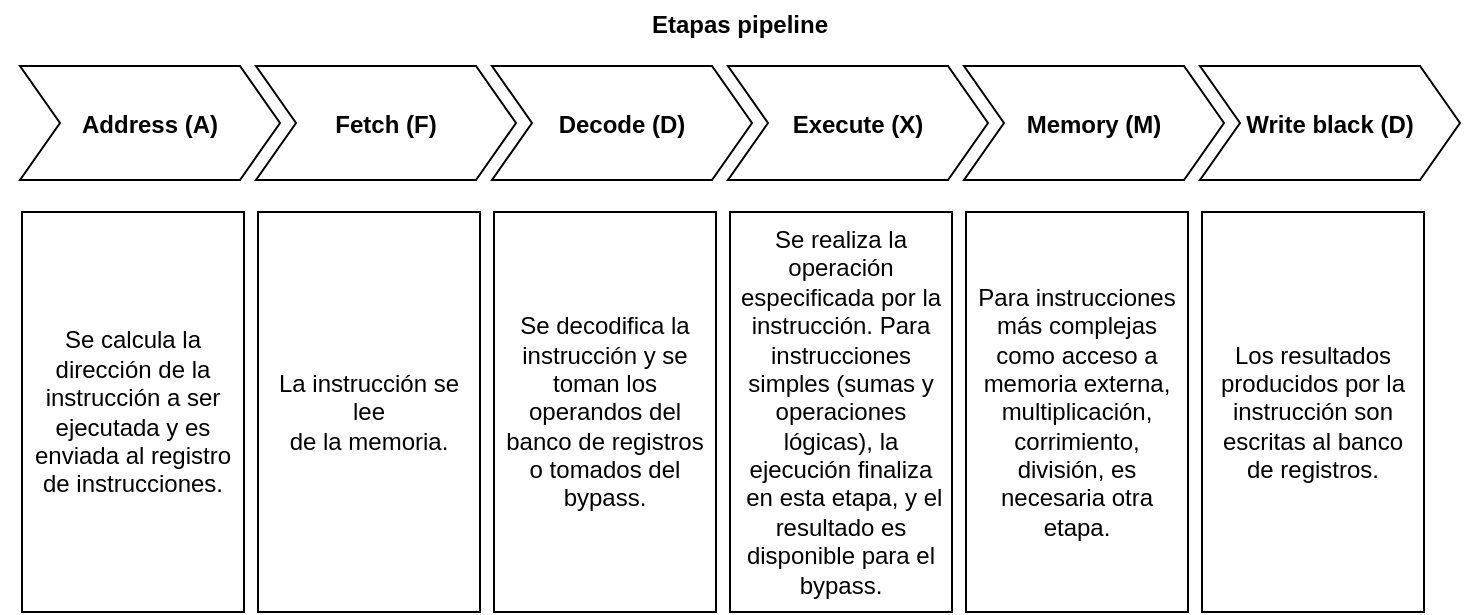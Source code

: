 <mxfile version="15.4.1" type="device"><diagram id="m-XKu1Pl4uSB1f5P7QpR" name="Page-1"><mxGraphModel dx="868" dy="486" grid="0" gridSize="10" guides="1" tooltips="1" connect="1" arrows="1" fold="1" page="1" pageScale="1" pageWidth="827" pageHeight="1169" math="0" shadow="0"><root><mxCell id="0"/><mxCell id="1" parent="0"/><mxCell id="_TXcUXuj2erI_TJrbGnY-1" value="Etapas pipeline" style="swimlane;childLayout=stackLayout;horizontal=1;horizontalStack=1;resizeParent=1;resizeParentMax=0;resizeLast=0;collapsible=0;stackBorder=10;stackSpacing=-12;resizable=1;align=center;points=[];fontFamily=Helvetica;fontSize=12;strokeColor=none;" vertex="1" parent="1"><mxGeometry x="40" y="90" width="740" height="100" as="geometry"/></mxCell><mxCell id="_TXcUXuj2erI_TJrbGnY-2" value="Address (A)" style="shape=step;perimeter=stepPerimeter;fixedSize=1;points=[];gradientDirection=east;fontStyle=1;fontFamily=Helvetica;fontSize=12;" vertex="1" parent="_TXcUXuj2erI_TJrbGnY-1"><mxGeometry x="10" y="33" width="130" height="57" as="geometry"/></mxCell><mxCell id="_TXcUXuj2erI_TJrbGnY-3" value="Fetch (F)" style="shape=step;perimeter=stepPerimeter;fixedSize=1;points=[];gradientDirection=east;fontStyle=1;fontFamily=Helvetica;fontSize=12;" vertex="1" parent="_TXcUXuj2erI_TJrbGnY-1"><mxGeometry x="128" y="33" width="130" height="57" as="geometry"/></mxCell><mxCell id="_TXcUXuj2erI_TJrbGnY-4" value="Decode (D)" style="shape=step;perimeter=stepPerimeter;fixedSize=1;points=[];gradientDirection=east;fontStyle=1;fontFamily=Helvetica;fontSize=12;" vertex="1" parent="_TXcUXuj2erI_TJrbGnY-1"><mxGeometry x="246" y="33" width="130" height="57" as="geometry"/></mxCell><mxCell id="_TXcUXuj2erI_TJrbGnY-6" value="Execute (X)" style="shape=step;perimeter=stepPerimeter;fixedSize=1;points=[];gradientDirection=east;fontStyle=1;fontFamily=Helvetica;fontSize=12;" vertex="1" parent="_TXcUXuj2erI_TJrbGnY-1"><mxGeometry x="364" y="33" width="130" height="57" as="geometry"/></mxCell><mxCell id="_TXcUXuj2erI_TJrbGnY-7" value="Memory (M)" style="shape=step;perimeter=stepPerimeter;fixedSize=1;points=[];gradientDirection=east;fontStyle=1;fontFamily=Helvetica;fontSize=12;" vertex="1" parent="_TXcUXuj2erI_TJrbGnY-1"><mxGeometry x="482" y="33" width="130" height="57" as="geometry"/></mxCell><mxCell id="_TXcUXuj2erI_TJrbGnY-8" value="Write black (D)" style="shape=step;perimeter=stepPerimeter;fixedSize=1;points=[];gradientDirection=east;fontStyle=1;fontFamily=Helvetica;fontSize=12;" vertex="1" parent="_TXcUXuj2erI_TJrbGnY-1"><mxGeometry x="600" y="33" width="130" height="57" as="geometry"/></mxCell><mxCell id="_TXcUXuj2erI_TJrbGnY-12" value="Se calcula la dirección de la instrucción a ser ejecutada y es enviada al registro &lt;br style=&quot;font-size: 12px;&quot;&gt;de instrucciones." style="rounded=0;whiteSpace=wrap;html=1;gradientDirection=east;fontFamily=Helvetica;fontSize=12;" vertex="1" parent="1"><mxGeometry x="51" y="196" width="111" height="200" as="geometry"/></mxCell><mxCell id="_TXcUXuj2erI_TJrbGnY-13" value="La instrucción se lee &lt;br style=&quot;font-size: 12px;&quot;&gt;de la memoria." style="rounded=0;whiteSpace=wrap;html=1;gradientDirection=east;fontFamily=Helvetica;fontSize=12;" vertex="1" parent="1"><mxGeometry x="169" y="196" width="111" height="200" as="geometry"/></mxCell><mxCell id="_TXcUXuj2erI_TJrbGnY-16" value="&lt;span style=&quot;font-size: 12px&quot;&gt;Se decodifica la instrucción y se toman los operandos del banco de registros&lt;br&gt;o tomados del bypass.&lt;/span&gt;" style="rounded=0;whiteSpace=wrap;html=1;gradientDirection=east;fontFamily=Helvetica;fontSize=12;" vertex="1" parent="1"><mxGeometry x="287" y="196" width="111" height="200" as="geometry"/></mxCell><mxCell id="_TXcUXuj2erI_TJrbGnY-17" value="Se realiza la operación especificada por la instrucción. Para instrucciones simples (sumas y operaciones lógicas), la ejecución finaliza&lt;br&gt;&amp;nbsp;en esta etapa, y el resultado es disponible para el bypass." style="rounded=0;whiteSpace=wrap;html=1;gradientDirection=east;fontFamily=Helvetica;fontSize=12;" vertex="1" parent="1"><mxGeometry x="405" y="196" width="111" height="200" as="geometry"/></mxCell><mxCell id="_TXcUXuj2erI_TJrbGnY-18" value="Para instrucciones más complejas como acceso a memoria externa, multiplicación, corrimiento, división, es necesaria otra etapa." style="rounded=0;whiteSpace=wrap;html=1;gradientDirection=east;fontFamily=Helvetica;fontSize=12;" vertex="1" parent="1"><mxGeometry x="523" y="196" width="111" height="200" as="geometry"/></mxCell><mxCell id="_TXcUXuj2erI_TJrbGnY-19" value="Los resultados producidos por la instrucción son escritas al banco &lt;br&gt;de registros." style="rounded=0;whiteSpace=wrap;html=1;gradientDirection=east;fontFamily=Helvetica;fontSize=12;" vertex="1" parent="1"><mxGeometry x="641" y="196" width="111" height="200" as="geometry"/></mxCell></root></mxGraphModel></diagram></mxfile>